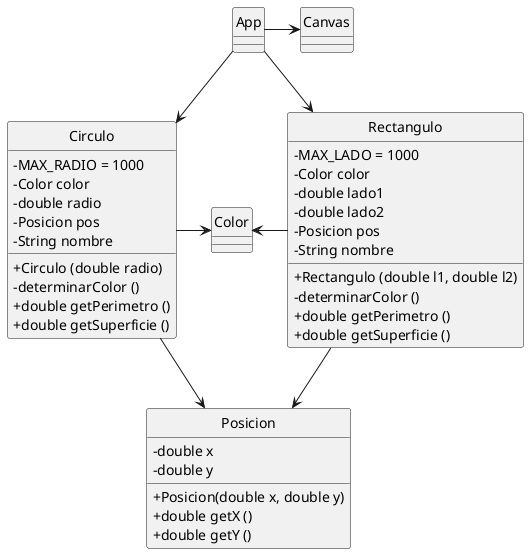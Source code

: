 @startuml AppV2

skinparam ClassAttributeIconSize 0
hide circle

class Posicion {
    - double x
    - double y
    + Posicion(double x, double y)
    + double getX ()
    + double getY ()
}

class Circulo {
    - MAX_RADIO = 1000
    - Color color
    - double radio
    - Posicion pos
    - String nombre
    + Circulo (double radio)
    - determinarColor ()
    + double getPerimetro ()
    + double getSuperficie ()
}

class Rectangulo {
    - MAX_LADO = 1000
    - Color color
    - double lado1
    - double lado2
    - Posicion pos
    - String nombre
    + Rectangulo (double l1, double l2)
    - determinarColor ()
    + double getPerimetro ()
    + double getSuperficie ()
}

App --> Circulo
App --> Rectangulo
App -> Canvas

Circulo --> Posicion
Circulo -> Color
Rectangulo -->Posicion
Color <- Rectangulo

@enduml